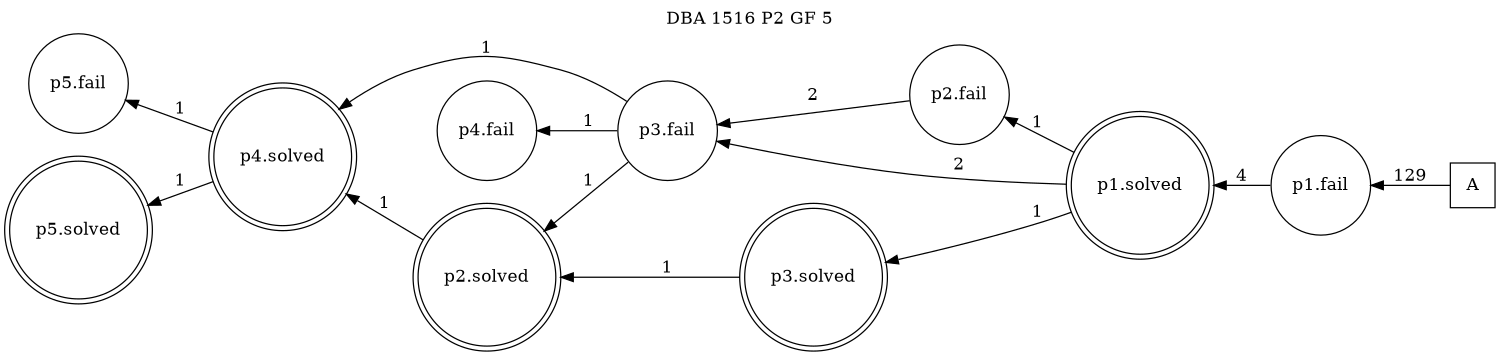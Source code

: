 digraph DBA_1516_P2_GF_5_GOOD {
labelloc="tl"
label= " DBA 1516 P2 GF 5 "
rankdir="RL";
graph [ size=" 10 , 10 !"]

"A" [shape="square" label="A"]
"p1.fail" [shape="circle" label="p1.fail"]
"p1.solved" [shape="doublecircle" label="p1.solved"]
"p2.fail" [shape="circle" label="p2.fail"]
"p3.fail" [shape="circle" label="p3.fail"]
"p4.fail" [shape="circle" label="p4.fail"]
"p2.solved" [shape="doublecircle" label="p2.solved"]
"p4.solved" [shape="doublecircle" label="p4.solved"]
"p5.fail" [shape="circle" label="p5.fail"]
"p3.solved" [shape="doublecircle" label="p3.solved"]
"p5.solved" [shape="doublecircle" label="p5.solved"]
"A" -> "p1.fail" [ label=129]
"p1.fail" -> "p1.solved" [ label=4]
"p1.solved" -> "p2.fail" [ label=1]
"p1.solved" -> "p3.fail" [ label=2]
"p1.solved" -> "p3.solved" [ label=1]
"p2.fail" -> "p3.fail" [ label=2]
"p3.fail" -> "p4.fail" [ label=1]
"p3.fail" -> "p2.solved" [ label=1]
"p3.fail" -> "p4.solved" [ label=1]
"p2.solved" -> "p4.solved" [ label=1]
"p4.solved" -> "p5.fail" [ label=1]
"p4.solved" -> "p5.solved" [ label=1]
"p3.solved" -> "p2.solved" [ label=1]
}
